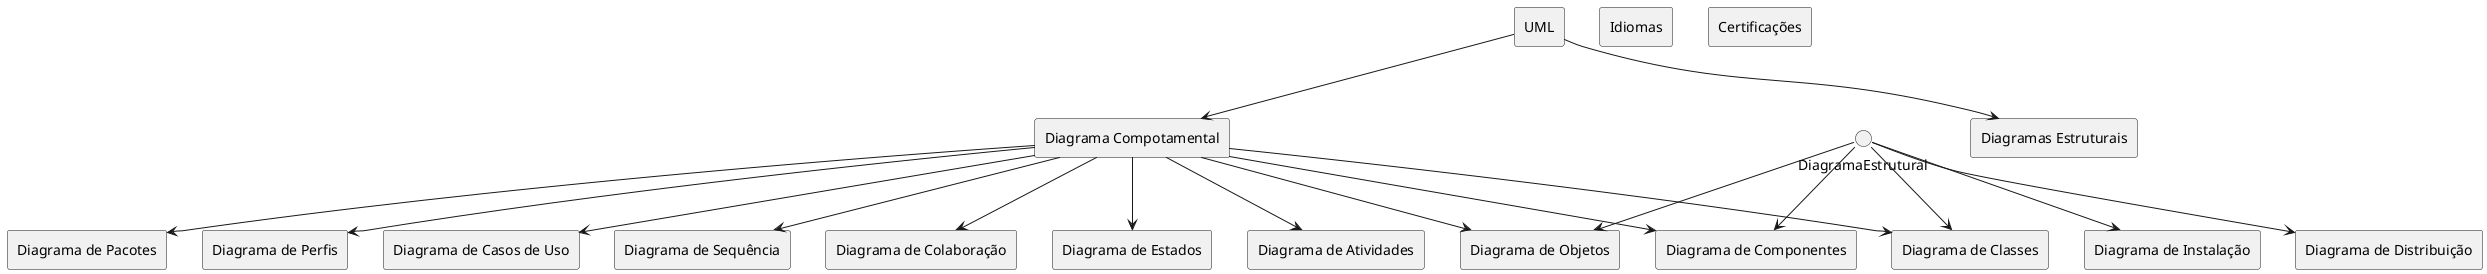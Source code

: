 @startuml

    rectangle "UML" as UML
    rectangle "Diagramas Estruturais" as DiagramasEstruturais
    rectangle "Diagrama Compotamental" as DiagramaCompotamental
    rectangle "Diagrama de Classes" as DiagramaClasses
    rectangle "Diagrama de Objetos" as DiagramaObjetos
    rectangle "Diagrama de Componentes" as DiagramaComponentes
    rectangle "Diagrama de Instalação" as DiagramaInstalacao
    rectangle "Diagrama de Distribuição" as DiagramaDistribuicao
    rectangle "Diagrama de Casos de Uso" as DiagramaCasosUso
    rectangle "Diagrama de Sequência" as DiagramaSequencia
    rectangle "Diagrama de Colaboração" as DiagramaColaboracao
    rectangle "Diagrama de Estados" as DiagramaEstados
    rectangle "Diagrama de Atividades" as DiagramaAtividades
    rectangle "Diagrama de Componentes" as DiagramaComponentes
    rectangle "Diagrama de Objetos" as DiagramaObjetos
    rectangle "Diagrama de Pacotes" as DiagramaPacotes
    rectangle "Diagrama de Perfis" as DiagramaPerfis

    rectangle "Idiomas" as Idiomas
    rectangle "Certificações" as Certificacoes

UML --> DiagramasEstruturais
UML --> DiagramaCompotamental
DiagramaCompotamental --> DiagramaClasses
DiagramaEstrutural --> DiagramaClasses
DiagramaEstrutural --> DiagramaObjetos
DiagramaEstrutural --> DiagramaComponentes
DiagramaEstrutural --> DiagramaInstalacao
DiagramaEstrutural --> DiagramaDistribuicao
DiagramaCompotamental --> DiagramaCasosUso
DiagramaCompotamental --> DiagramaSequencia
DiagramaCompotamental --> DiagramaColaboracao
DiagramaCompotamental --> DiagramaEstados
DiagramaCompotamental --> DiagramaAtividades
DiagramaCompotamental --> DiagramaComponentes
DiagramaCompotamental --> DiagramaObjetos
DiagramaCompotamental --> DiagramaPacotes
DiagramaCompotamental --> DiagramaPerfis


@enduml
